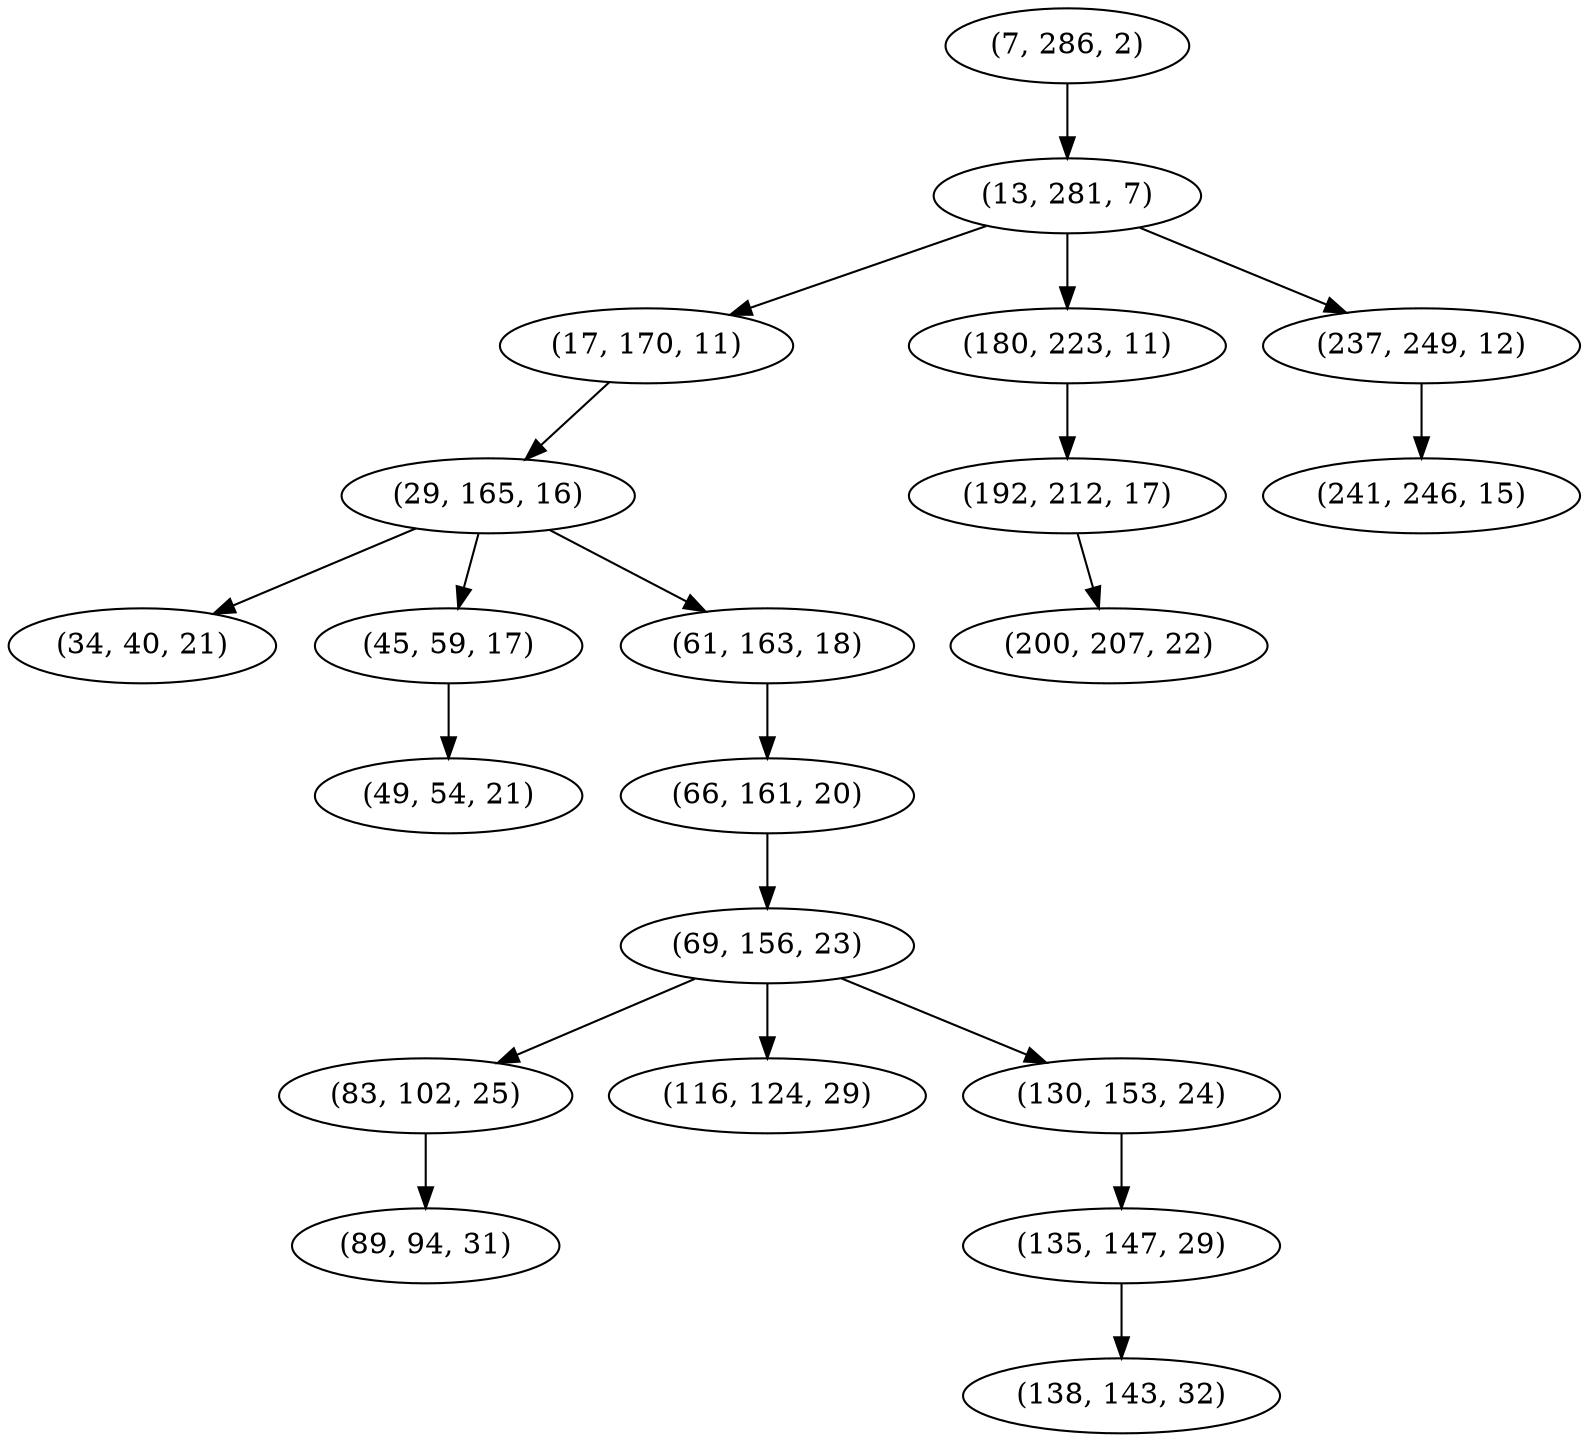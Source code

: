 digraph tree {
    "(7, 286, 2)";
    "(13, 281, 7)";
    "(17, 170, 11)";
    "(29, 165, 16)";
    "(34, 40, 21)";
    "(45, 59, 17)";
    "(49, 54, 21)";
    "(61, 163, 18)";
    "(66, 161, 20)";
    "(69, 156, 23)";
    "(83, 102, 25)";
    "(89, 94, 31)";
    "(116, 124, 29)";
    "(130, 153, 24)";
    "(135, 147, 29)";
    "(138, 143, 32)";
    "(180, 223, 11)";
    "(192, 212, 17)";
    "(200, 207, 22)";
    "(237, 249, 12)";
    "(241, 246, 15)";
    "(7, 286, 2)" -> "(13, 281, 7)";
    "(13, 281, 7)" -> "(17, 170, 11)";
    "(13, 281, 7)" -> "(180, 223, 11)";
    "(13, 281, 7)" -> "(237, 249, 12)";
    "(17, 170, 11)" -> "(29, 165, 16)";
    "(29, 165, 16)" -> "(34, 40, 21)";
    "(29, 165, 16)" -> "(45, 59, 17)";
    "(29, 165, 16)" -> "(61, 163, 18)";
    "(45, 59, 17)" -> "(49, 54, 21)";
    "(61, 163, 18)" -> "(66, 161, 20)";
    "(66, 161, 20)" -> "(69, 156, 23)";
    "(69, 156, 23)" -> "(83, 102, 25)";
    "(69, 156, 23)" -> "(116, 124, 29)";
    "(69, 156, 23)" -> "(130, 153, 24)";
    "(83, 102, 25)" -> "(89, 94, 31)";
    "(130, 153, 24)" -> "(135, 147, 29)";
    "(135, 147, 29)" -> "(138, 143, 32)";
    "(180, 223, 11)" -> "(192, 212, 17)";
    "(192, 212, 17)" -> "(200, 207, 22)";
    "(237, 249, 12)" -> "(241, 246, 15)";
}

